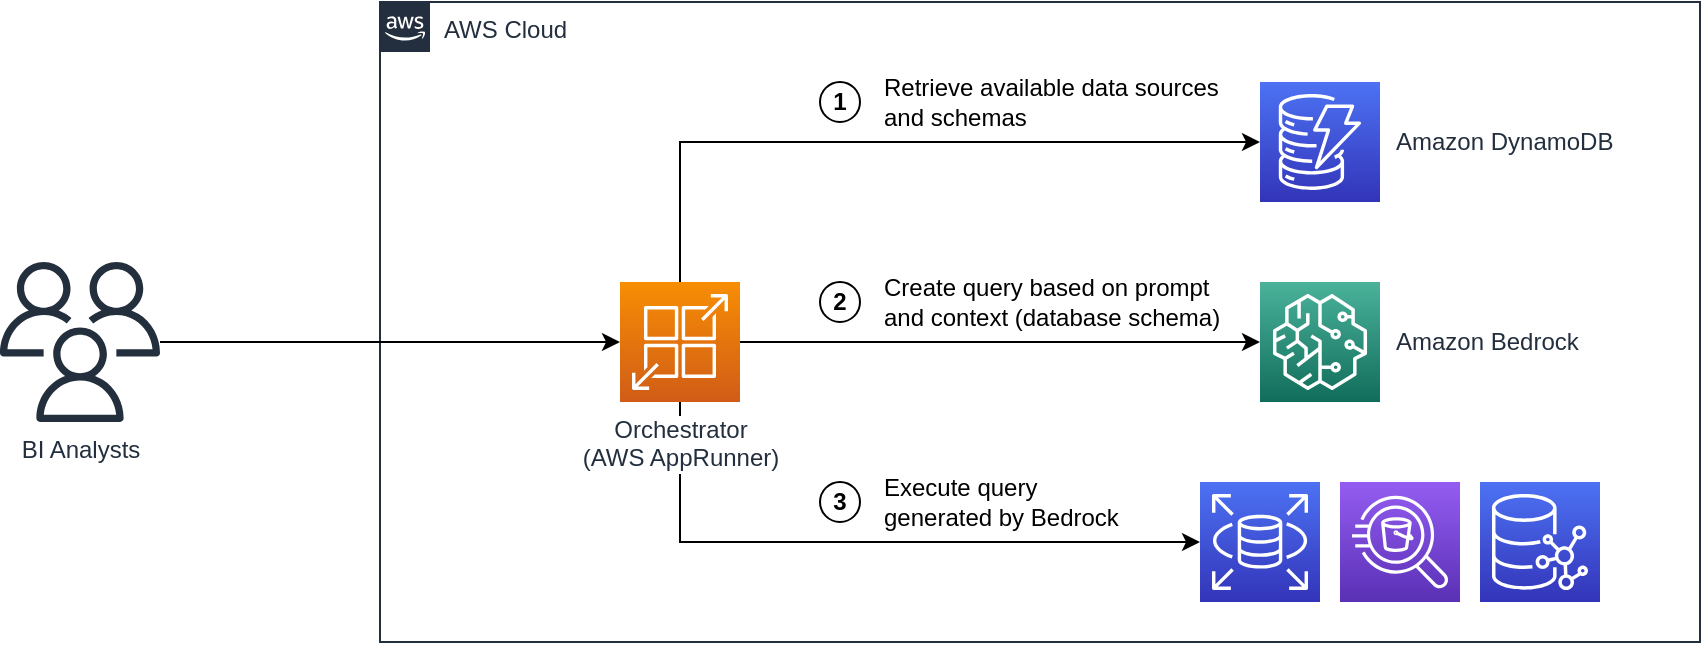 <mxfile version="22.0.2" type="device">
  <diagram name="Page-1" id="iD1dirgDJp3UqND2NQ3k">
    <mxGraphModel dx="1730" dy="674" grid="1" gridSize="10" guides="1" tooltips="1" connect="1" arrows="1" fold="1" page="1" pageScale="1" pageWidth="827" pageHeight="1169" background="#ffffff" math="0" shadow="0">
      <root>
        <mxCell id="0" />
        <mxCell id="1" parent="0" />
        <mxCell id="8UzqxvXjpZ0mwTvlDuum-4" value="AWS Cloud" style="points=[[0,0],[0.25,0],[0.5,0],[0.75,0],[1,0],[1,0.25],[1,0.5],[1,0.75],[1,1],[0.75,1],[0.5,1],[0.25,1],[0,1],[0,0.75],[0,0.5],[0,0.25]];outlineConnect=0;gradientColor=none;html=1;whiteSpace=wrap;fontSize=12;fontStyle=0;container=0;pointerEvents=0;collapsible=0;recursiveResize=0;shape=mxgraph.aws4.group;grIcon=mxgraph.aws4.group_aws_cloud_alt;strokeColor=#232F3E;fillColor=none;verticalAlign=top;align=left;spacingLeft=30;fontColor=#232F3E;dashed=0;" parent="1" vertex="1">
          <mxGeometry x="120" y="270" width="660" height="320" as="geometry" />
        </mxCell>
        <mxCell id="8UzqxvXjpZ0mwTvlDuum-13" style="edgeStyle=orthogonalEdgeStyle;rounded=0;orthogonalLoop=1;jettySize=auto;html=1;entryX=0;entryY=0.5;entryDx=0;entryDy=0;entryPerimeter=0;" parent="1" source="8UzqxvXjpZ0mwTvlDuum-12" target="8UzqxvXjpZ0mwTvlDuum-2" edge="1">
          <mxGeometry relative="1" as="geometry" />
        </mxCell>
        <mxCell id="8UzqxvXjpZ0mwTvlDuum-12" value="BI Analysts" style="sketch=0;outlineConnect=0;fontColor=#232F3E;gradientColor=none;fillColor=#232F3D;strokeColor=none;dashed=0;verticalLabelPosition=bottom;verticalAlign=top;align=center;html=1;fontSize=12;fontStyle=0;aspect=fixed;pointerEvents=1;shape=mxgraph.aws4.users;" parent="1" vertex="1">
          <mxGeometry x="-70" y="400" width="80" height="80" as="geometry" />
        </mxCell>
        <mxCell id="8UzqxvXjpZ0mwTvlDuum-5" style="edgeStyle=orthogonalEdgeStyle;rounded=0;orthogonalLoop=1;jettySize=auto;html=1;entryX=0;entryY=0.5;entryDx=0;entryDy=0;entryPerimeter=0;exitX=0.5;exitY=0;exitDx=0;exitDy=0;exitPerimeter=0;" parent="1" source="8UzqxvXjpZ0mwTvlDuum-2" target="8UzqxvXjpZ0mwTvlDuum-1" edge="1">
          <mxGeometry relative="1" as="geometry" />
        </mxCell>
        <mxCell id="8UzqxvXjpZ0mwTvlDuum-6" value="Retrieve available data sources&lt;br style=&quot;font-size: 12px;&quot;&gt;and schemas" style="edgeLabel;html=1;align=left;verticalAlign=middle;resizable=0;points=[];fontSize=12;labelBackgroundColor=none;" parent="8UzqxvXjpZ0mwTvlDuum-5" vertex="1" connectable="0">
          <mxGeometry x="0.117" y="-2" relative="1" as="geometry">
            <mxPoint x="-31" y="-22" as="offset" />
          </mxGeometry>
        </mxCell>
        <mxCell id="8UzqxvXjpZ0mwTvlDuum-8" style="edgeStyle=orthogonalEdgeStyle;rounded=0;orthogonalLoop=1;jettySize=auto;html=1;exitX=1;exitY=0.5;exitDx=0;exitDy=0;exitPerimeter=0;entryX=0;entryY=0.5;entryDx=0;entryDy=0;entryPerimeter=0;" parent="1" source="8UzqxvXjpZ0mwTvlDuum-2" target="8UzqxvXjpZ0mwTvlDuum-7" edge="1">
          <mxGeometry relative="1" as="geometry" />
        </mxCell>
        <mxCell id="8UzqxvXjpZ0mwTvlDuum-9" value="Create query based on prompt&lt;br style=&quot;font-size: 12px;&quot;&gt;and context (database schema)" style="edgeLabel;html=1;align=left;verticalAlign=middle;resizable=0;points=[];fontSize=12;" parent="8UzqxvXjpZ0mwTvlDuum-8" vertex="1" connectable="0">
          <mxGeometry x="-0.249" y="1" relative="1" as="geometry">
            <mxPoint x="-28" y="-19" as="offset" />
          </mxGeometry>
        </mxCell>
        <mxCell id="8UzqxvXjpZ0mwTvlDuum-10" style="edgeStyle=orthogonalEdgeStyle;rounded=0;orthogonalLoop=1;jettySize=auto;html=1;exitX=0.5;exitY=1;exitDx=0;exitDy=0;exitPerimeter=0;entryX=0;entryY=0.5;entryDx=0;entryDy=0;entryPerimeter=0;fontSize=12;" parent="1" source="8UzqxvXjpZ0mwTvlDuum-2" target="8UzqxvXjpZ0mwTvlDuum-3" edge="1">
          <mxGeometry relative="1" as="geometry" />
        </mxCell>
        <mxCell id="8UzqxvXjpZ0mwTvlDuum-11" value="Execute query&lt;br style=&quot;font-size: 12px;&quot;&gt;generated by Bedrock" style="edgeLabel;html=1;align=left;verticalAlign=middle;resizable=0;points=[];fontSize=12;labelBackgroundColor=none;" parent="8UzqxvXjpZ0mwTvlDuum-10" vertex="1" connectable="0">
          <mxGeometry x="-0.048" y="2" relative="1" as="geometry">
            <mxPoint x="13" y="-18" as="offset" />
          </mxGeometry>
        </mxCell>
        <mxCell id="8UzqxvXjpZ0mwTvlDuum-2" value="Orchestrator&lt;br&gt;(AWS AppRunner)" style="sketch=0;points=[[0,0,0],[0.25,0,0],[0.5,0,0],[0.75,0,0],[1,0,0],[0,1,0],[0.25,1,0],[0.5,1,0],[0.75,1,0],[1,1,0],[0,0.25,0],[0,0.5,0],[0,0.75,0],[1,0.25,0],[1,0.5,0],[1,0.75,0]];outlineConnect=0;fontColor=#232F3E;gradientColor=#F78E04;gradientDirection=north;fillColor=#D05C17;strokeColor=#ffffff;dashed=0;verticalLabelPosition=bottom;verticalAlign=top;align=center;html=1;fontSize=12;fontStyle=0;aspect=fixed;shape=mxgraph.aws4.resourceIcon;resIcon=mxgraph.aws4.app_runner;labelBackgroundColor=default;" parent="1" vertex="1">
          <mxGeometry x="240" y="410" width="60" height="60" as="geometry" />
        </mxCell>
        <mxCell id="8UzqxvXjpZ0mwTvlDuum-1" value="Amazon DynamoDB" style="sketch=0;points=[[0,0,0],[0.25,0,0],[0.5,0,0],[0.75,0,0],[1,0,0],[0,1,0],[0.25,1,0],[0.5,1,0],[0.75,1,0],[1,1,0],[0,0.25,0],[0,0.5,0],[0,0.75,0],[1,0.25,0],[1,0.5,0],[1,0.75,0]];outlineConnect=0;fontColor=#232F3E;gradientColor=#4D72F3;gradientDirection=north;fillColor=#3334B9;strokeColor=#ffffff;dashed=0;verticalLabelPosition=middle;verticalAlign=middle;align=left;html=1;fontSize=12;fontStyle=0;aspect=fixed;shape=mxgraph.aws4.resourceIcon;resIcon=mxgraph.aws4.dynamodb;labelPosition=right;spacing=8;" parent="1" vertex="1">
          <mxGeometry x="560" y="310" width="60" height="60" as="geometry" />
        </mxCell>
        <mxCell id="8UzqxvXjpZ0mwTvlDuum-3" value="" style="sketch=0;points=[[0,0,0],[0.25,0,0],[0.5,0,0],[0.75,0,0],[1,0,0],[0,1,0],[0.25,1,0],[0.5,1,0],[0.75,1,0],[1,1,0],[0,0.25,0],[0,0.5,0],[0,0.75,0],[1,0.25,0],[1,0.5,0],[1,0.75,0]];outlineConnect=0;fontColor=#232F3E;gradientColor=#4D72F3;gradientDirection=north;fillColor=#3334B9;strokeColor=#ffffff;dashed=0;verticalLabelPosition=bottom;verticalAlign=top;align=center;html=1;fontSize=12;fontStyle=0;aspect=fixed;shape=mxgraph.aws4.resourceIcon;resIcon=mxgraph.aws4.rds;" parent="1" vertex="1">
          <mxGeometry x="530" y="510" width="60" height="60" as="geometry" />
        </mxCell>
        <mxCell id="8UzqxvXjpZ0mwTvlDuum-7" value="Amazon Bedrock" style="sketch=0;points=[[0,0,0],[0.25,0,0],[0.5,0,0],[0.75,0,0],[1,0,0],[0,1,0],[0.25,1,0],[0.5,1,0],[0.75,1,0],[1,1,0],[0,0.25,0],[0,0.5,0],[0,0.75,0],[1,0.25,0],[1,0.5,0],[1,0.75,0]];outlineConnect=0;fontColor=#232F3E;gradientColor=#4AB29A;gradientDirection=north;fillColor=#116D5B;strokeColor=#ffffff;dashed=0;verticalLabelPosition=middle;verticalAlign=middle;align=left;html=1;fontSize=12;fontStyle=0;aspect=fixed;shape=mxgraph.aws4.resourceIcon;resIcon=mxgraph.aws4.sagemaker;labelPosition=right;spacing=8;" parent="1" vertex="1">
          <mxGeometry x="560" y="410" width="60" height="60" as="geometry" />
        </mxCell>
        <mxCell id="8jQfa3PnQYNK_E76o58W-2" value="1" style="ellipse;whiteSpace=wrap;html=1;aspect=fixed;fontStyle=1" vertex="1" parent="1">
          <mxGeometry x="340" y="310" width="20" height="20" as="geometry" />
        </mxCell>
        <mxCell id="8jQfa3PnQYNK_E76o58W-3" value="2" style="ellipse;whiteSpace=wrap;html=1;aspect=fixed;fontStyle=1" vertex="1" parent="1">
          <mxGeometry x="340" y="410" width="20" height="20" as="geometry" />
        </mxCell>
        <mxCell id="8jQfa3PnQYNK_E76o58W-4" value="3" style="ellipse;whiteSpace=wrap;html=1;aspect=fixed;fontStyle=1" vertex="1" parent="1">
          <mxGeometry x="340" y="510" width="20" height="20" as="geometry" />
        </mxCell>
        <mxCell id="0Gj_8dRlil-TNpHjtdNA-1" value="" style="outlineConnect=0;fontColor=#232F3E;gradientColor=#945DF2;gradientDirection=north;fillColor=#5A30B5;strokeColor=#ffffff;dashed=0;verticalLabelPosition=bottom;verticalAlign=top;align=center;html=1;fontSize=12;fontStyle=0;aspect=fixed;shape=mxgraph.aws4.resourceIcon;resIcon=mxgraph.aws4.athena;" parent="1" vertex="1">
          <mxGeometry x="600" y="510" width="60" height="60" as="geometry" />
        </mxCell>
        <mxCell id="0Gj_8dRlil-TNpHjtdNA-2" value="" style="outlineConnect=0;fontColor=#232F3E;gradientColor=#4D72F3;gradientDirection=north;fillColor=#3334B9;strokeColor=#ffffff;dashed=0;verticalLabelPosition=bottom;verticalAlign=top;align=center;html=1;fontSize=12;fontStyle=0;aspect=fixed;shape=mxgraph.aws4.resourceIcon;resIcon=mxgraph.aws4.neptune;" parent="1" vertex="1">
          <mxGeometry x="670" y="510" width="60" height="60" as="geometry" />
        </mxCell>
      </root>
    </mxGraphModel>
  </diagram>
</mxfile>
